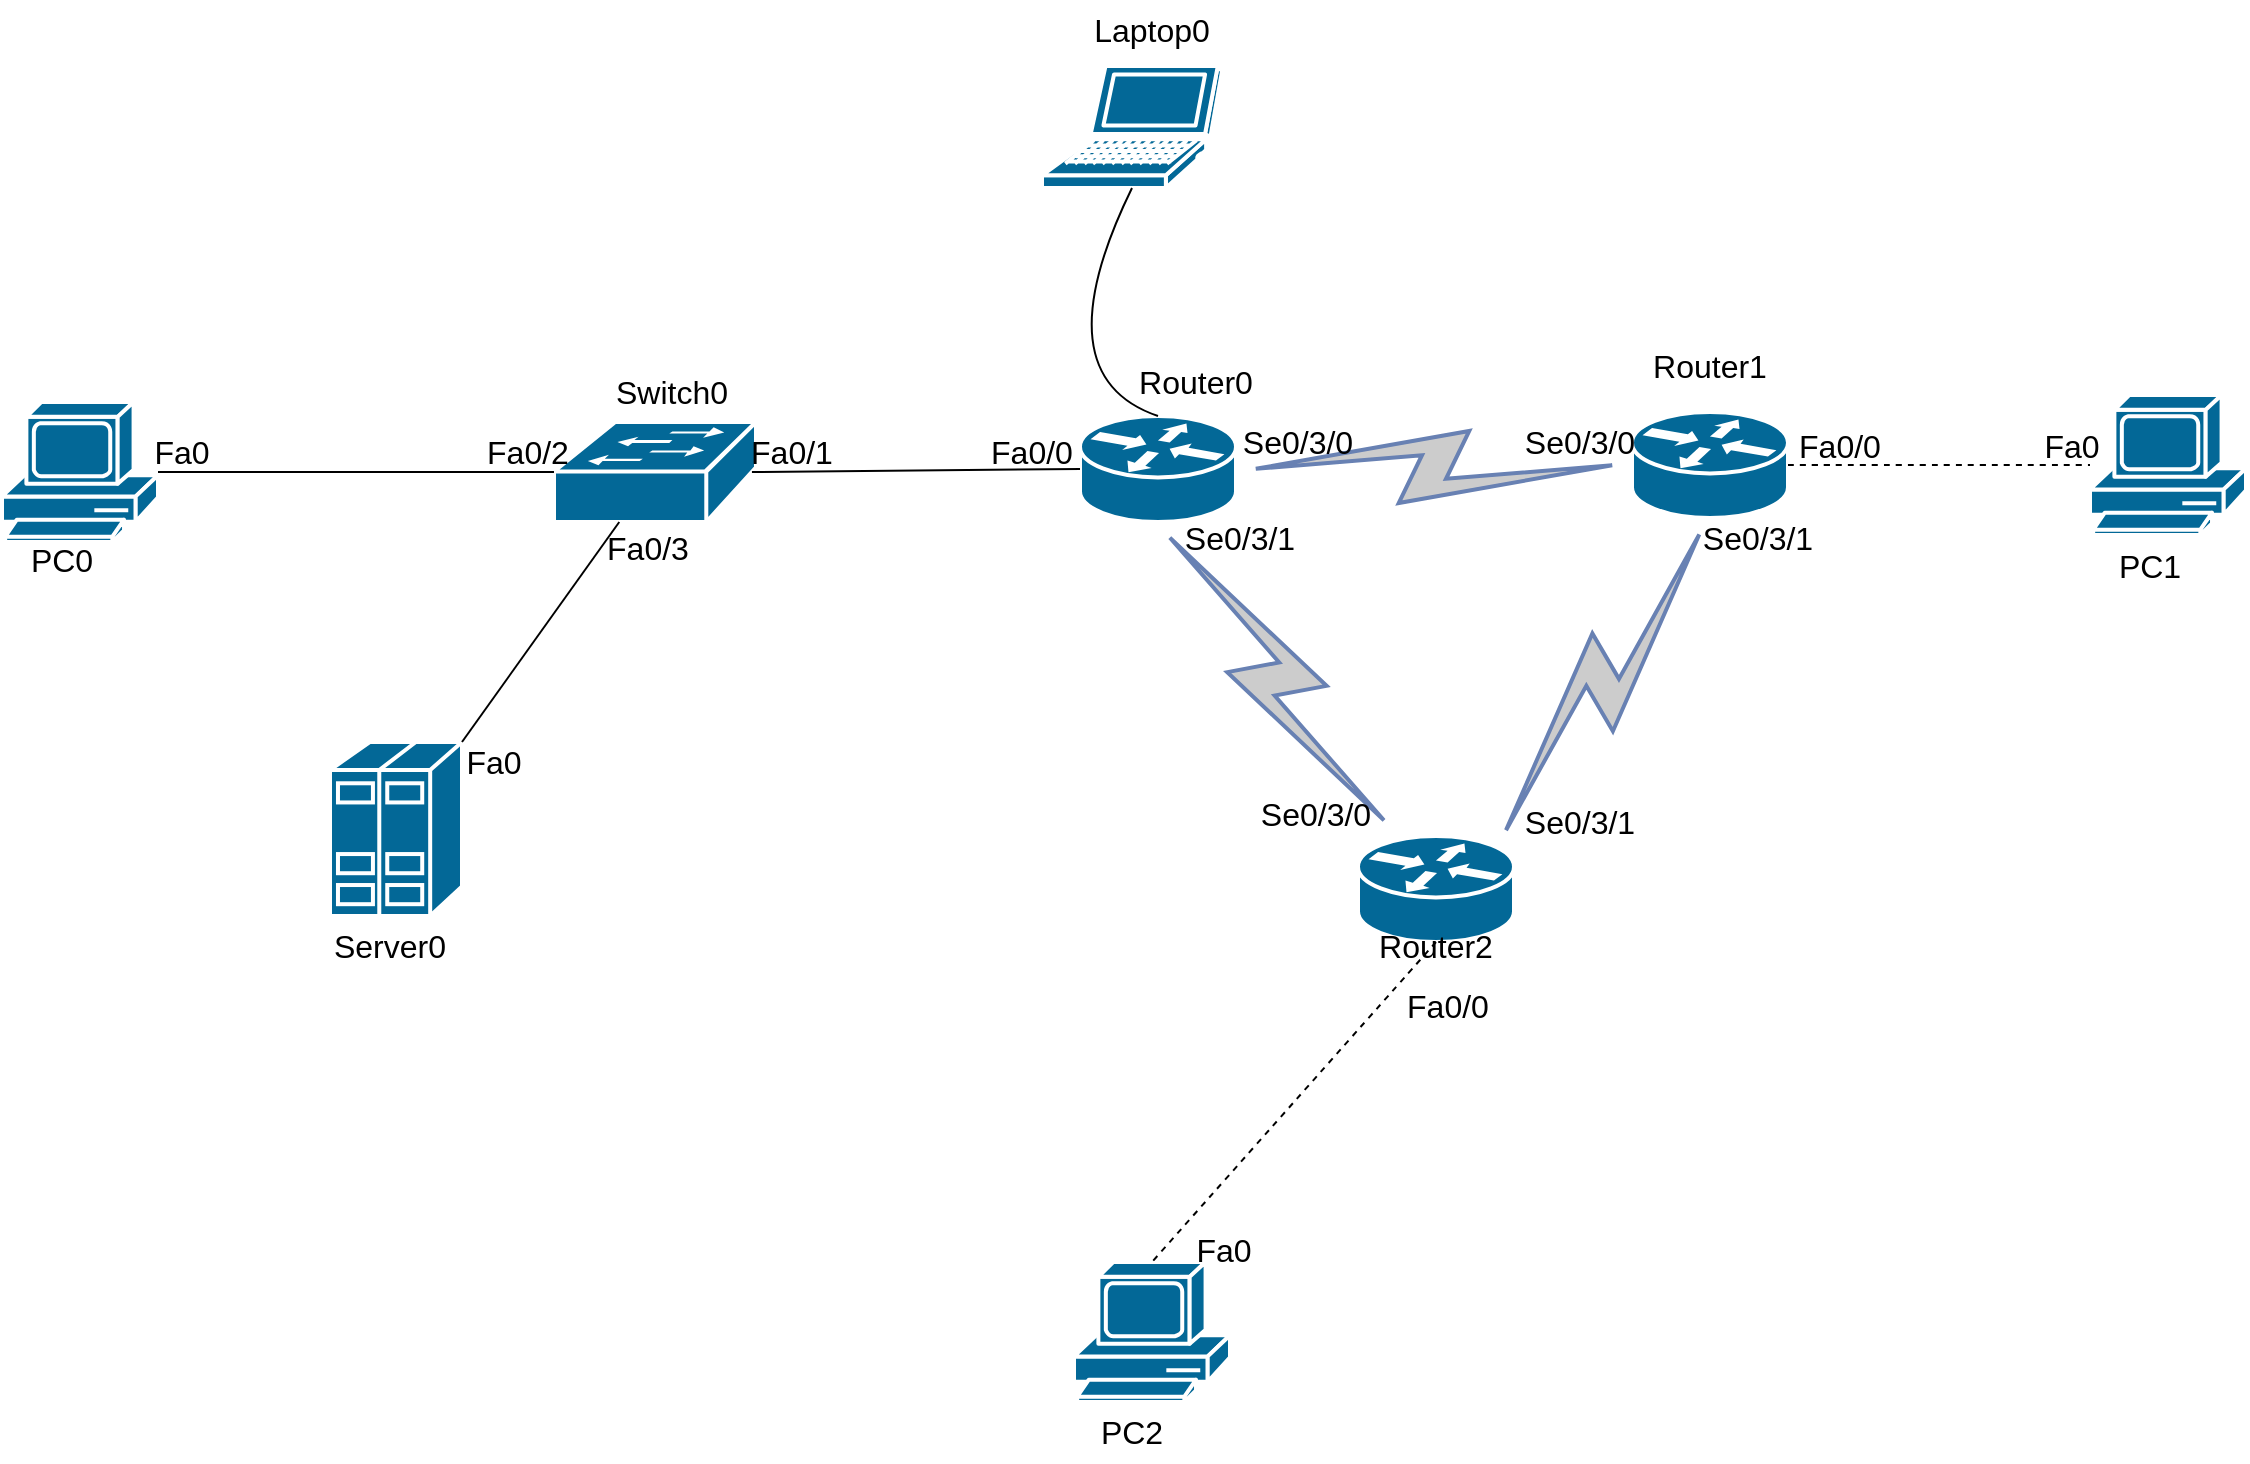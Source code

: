 <mxfile version="26.0.11">
  <diagram name="페이지-1" id="kdvOSv1u4ipNzLo9T3je">
    <mxGraphModel dx="1890" dy="981" grid="0" gridSize="10" guides="1" tooltips="1" connect="1" arrows="1" fold="1" page="0" pageScale="1" pageWidth="827" pageHeight="1169" math="0" shadow="0">
      <root>
        <mxCell id="0" />
        <mxCell id="1" parent="0" />
        <mxCell id="SoBNlFSqUFT2dmmgbRlF-4" value="" style="shape=mxgraph.cisco.servers.standard_host;sketch=0;html=1;pointerEvents=1;dashed=0;fillColor=#036897;strokeColor=#ffffff;strokeWidth=2;verticalLabelPosition=bottom;verticalAlign=top;align=center;outlineConnect=0;" parent="1" vertex="1">
          <mxGeometry x="-256" y="767" width="66" height="87" as="geometry" />
        </mxCell>
        <mxCell id="SoBNlFSqUFT2dmmgbRlF-6" value="" style="shape=mxgraph.cisco.computers_and_peripherals.pc;sketch=0;html=1;pointerEvents=1;dashed=0;fillColor=#036897;strokeColor=#ffffff;strokeWidth=2;verticalLabelPosition=bottom;verticalAlign=top;align=center;outlineConnect=0;" parent="1" vertex="1">
          <mxGeometry x="-420" y="597" width="78" height="70" as="geometry" />
        </mxCell>
        <mxCell id="SoBNlFSqUFT2dmmgbRlF-7" value="" style="shape=mxgraph.cisco.computers_and_peripherals.pc;sketch=0;html=1;pointerEvents=1;dashed=0;fillColor=#036897;strokeColor=#ffffff;strokeWidth=2;verticalLabelPosition=bottom;verticalAlign=top;align=center;outlineConnect=0;" parent="1" vertex="1">
          <mxGeometry x="116" y="1027" width="78" height="70" as="geometry" />
        </mxCell>
        <mxCell id="SoBNlFSqUFT2dmmgbRlF-8" value="" style="shape=mxgraph.cisco.computers_and_peripherals.pc;sketch=0;html=1;pointerEvents=1;dashed=0;fillColor=#036897;strokeColor=#ffffff;strokeWidth=2;verticalLabelPosition=bottom;verticalAlign=top;align=center;outlineConnect=0;" parent="1" vertex="1">
          <mxGeometry x="624" y="593.5" width="78" height="70" as="geometry" />
        </mxCell>
        <mxCell id="SoBNlFSqUFT2dmmgbRlF-9" value="" style="shape=mxgraph.cisco.routers.router;sketch=0;html=1;pointerEvents=1;dashed=0;fillColor=#036897;strokeColor=#ffffff;strokeWidth=2;verticalLabelPosition=bottom;verticalAlign=top;align=center;outlineConnect=0;" parent="1" vertex="1">
          <mxGeometry x="119" y="604" width="78" height="53" as="geometry" />
        </mxCell>
        <mxCell id="SoBNlFSqUFT2dmmgbRlF-10" value="" style="shape=mxgraph.cisco.routers.router;sketch=0;html=1;pointerEvents=1;dashed=0;fillColor=#036897;strokeColor=#ffffff;strokeWidth=2;verticalLabelPosition=bottom;verticalAlign=top;align=center;outlineConnect=0;" parent="1" vertex="1">
          <mxGeometry x="395" y="602" width="78" height="53" as="geometry" />
        </mxCell>
        <mxCell id="SoBNlFSqUFT2dmmgbRlF-11" value="" style="shape=mxgraph.cisco.routers.router;sketch=0;html=1;pointerEvents=1;dashed=0;fillColor=#036897;strokeColor=#ffffff;strokeWidth=2;verticalLabelPosition=bottom;verticalAlign=top;align=center;outlineConnect=0;" parent="1" vertex="1">
          <mxGeometry x="258" y="814" width="78" height="53" as="geometry" />
        </mxCell>
        <mxCell id="SoBNlFSqUFT2dmmgbRlF-12" value="" style="shape=mxgraph.cisco.computers_and_peripherals.laptop;sketch=0;html=1;pointerEvents=1;dashed=0;fillColor=#036897;strokeColor=#ffffff;strokeWidth=2;verticalLabelPosition=bottom;verticalAlign=top;align=center;outlineConnect=0;" parent="1" vertex="1">
          <mxGeometry x="100" y="429" width="90" height="61" as="geometry" />
        </mxCell>
        <mxCell id="SoBNlFSqUFT2dmmgbRlF-13" value="" style="shape=mxgraph.cisco.switches.workgroup_switch;sketch=0;html=1;pointerEvents=1;dashed=0;fillColor=#036897;strokeColor=#ffffff;strokeWidth=2;verticalLabelPosition=bottom;verticalAlign=top;align=center;outlineConnect=0;" parent="1" vertex="1">
          <mxGeometry x="-144" y="607" width="101" height="50" as="geometry" />
        </mxCell>
        <mxCell id="SoBNlFSqUFT2dmmgbRlF-27" value="" style="endArrow=none;html=1;rounded=0;fontSize=12;startSize=8;endSize=8;curved=1;entryX=0;entryY=0.5;entryDx=0;entryDy=0;entryPerimeter=0;" parent="1" edge="1" target="SoBNlFSqUFT2dmmgbRlF-13" source="SoBNlFSqUFT2dmmgbRlF-6">
          <mxGeometry width="50" height="50" relative="1" as="geometry">
            <mxPoint x="-154" y="639" as="sourcePoint" />
            <mxPoint x="-59" y="639" as="targetPoint" />
          </mxGeometry>
        </mxCell>
        <mxCell id="SoBNlFSqUFT2dmmgbRlF-28" value="" style="endArrow=none;html=1;rounded=0;fontSize=12;startSize=8;endSize=8;curved=1;exitX=0.98;exitY=0.5;exitDx=0;exitDy=0;exitPerimeter=0;entryX=0;entryY=0.5;entryDx=0;entryDy=0;entryPerimeter=0;" parent="1" source="SoBNlFSqUFT2dmmgbRlF-13" target="SoBNlFSqUFT2dmmgbRlF-9" edge="1">
          <mxGeometry width="50" height="50" relative="1" as="geometry">
            <mxPoint x="74" y="702" as="sourcePoint" />
            <mxPoint x="169" y="702" as="targetPoint" />
          </mxGeometry>
        </mxCell>
        <mxCell id="SoBNlFSqUFT2dmmgbRlF-29" value="" style="endArrow=none;html=1;rounded=0;fontSize=12;startSize=8;endSize=8;curved=1;exitX=1;exitY=0;exitDx=0;exitDy=0;exitPerimeter=0;" parent="1" source="SoBNlFSqUFT2dmmgbRlF-4" target="SoBNlFSqUFT2dmmgbRlF-13" edge="1">
          <mxGeometry width="50" height="50" relative="1" as="geometry">
            <mxPoint x="-77" y="721" as="sourcePoint" />
            <mxPoint x="18" y="721" as="targetPoint" />
          </mxGeometry>
        </mxCell>
        <mxCell id="jjETDJKS-YE9c8RTnBO9-9" value="" style="html=1;outlineConnect=0;fillColor=#CCCCCC;strokeColor=#6881B3;gradientColor=none;gradientDirection=north;strokeWidth=2;shape=mxgraph.networks.comm_link_edge;html=1;rounded=0;fontSize=12;startSize=8;endSize=8;curved=1;exitX=1;exitY=0.5;exitDx=0;exitDy=0;exitPerimeter=0;entryX=0;entryY=0.5;entryDx=0;entryDy=0;entryPerimeter=0;" edge="1" parent="1" source="SoBNlFSqUFT2dmmgbRlF-9" target="SoBNlFSqUFT2dmmgbRlF-10">
          <mxGeometry width="100" height="100" relative="1" as="geometry">
            <mxPoint x="183" y="642" as="sourcePoint" />
            <mxPoint x="283" y="542" as="targetPoint" />
          </mxGeometry>
        </mxCell>
        <mxCell id="jjETDJKS-YE9c8RTnBO9-10" value="" style="html=1;outlineConnect=0;fillColor=#CCCCCC;strokeColor=#6881B3;gradientColor=none;gradientDirection=north;strokeWidth=2;shape=mxgraph.networks.comm_link_edge;html=1;rounded=0;fontSize=12;startSize=8;endSize=8;curved=1;exitX=0.88;exitY=0.1;exitDx=0;exitDy=0;exitPerimeter=0;entryX=0.5;entryY=1;entryDx=0;entryDy=0;entryPerimeter=0;" edge="1" parent="1" source="SoBNlFSqUFT2dmmgbRlF-11" target="SoBNlFSqUFT2dmmgbRlF-10">
          <mxGeometry width="100" height="100" relative="1" as="geometry">
            <mxPoint x="267" y="723" as="sourcePoint" />
            <mxPoint x="389" y="714" as="targetPoint" />
          </mxGeometry>
        </mxCell>
        <mxCell id="jjETDJKS-YE9c8RTnBO9-11" value="" style="html=1;outlineConnect=0;fillColor=#CCCCCC;strokeColor=#6881B3;gradientColor=none;gradientDirection=north;strokeWidth=2;shape=mxgraph.networks.comm_link_edge;html=1;rounded=0;fontSize=12;startSize=8;endSize=8;curved=1;exitX=0.5;exitY=1;exitDx=0;exitDy=0;exitPerimeter=0;" edge="1" parent="1" source="SoBNlFSqUFT2dmmgbRlF-9" target="SoBNlFSqUFT2dmmgbRlF-11">
          <mxGeometry width="100" height="100" relative="1" as="geometry">
            <mxPoint x="127" y="743" as="sourcePoint" />
            <mxPoint x="249" y="734" as="targetPoint" />
          </mxGeometry>
        </mxCell>
        <mxCell id="jjETDJKS-YE9c8RTnBO9-12" value="" style="endArrow=none;html=1;rounded=0;fontSize=12;startSize=8;endSize=8;curved=1;exitX=0.5;exitY=0;exitDx=0;exitDy=0;exitPerimeter=0;entryX=0.5;entryY=1;entryDx=0;entryDy=0;entryPerimeter=0;" edge="1" parent="1" source="SoBNlFSqUFT2dmmgbRlF-9" target="SoBNlFSqUFT2dmmgbRlF-12">
          <mxGeometry width="50" height="50" relative="1" as="geometry">
            <mxPoint x="203" y="672" as="sourcePoint" />
            <mxPoint x="253" y="622" as="targetPoint" />
            <Array as="points">
              <mxPoint x="99" y="584" />
            </Array>
          </mxGeometry>
        </mxCell>
        <mxCell id="jjETDJKS-YE9c8RTnBO9-15" value="" style="endArrow=none;dashed=1;html=1;rounded=0;fontSize=12;startSize=8;endSize=8;curved=1;exitX=1;exitY=0.5;exitDx=0;exitDy=0;exitPerimeter=0;" edge="1" parent="1" source="SoBNlFSqUFT2dmmgbRlF-10" target="SoBNlFSqUFT2dmmgbRlF-8">
          <mxGeometry width="50" height="50" relative="1" as="geometry">
            <mxPoint x="352" y="601" as="sourcePoint" />
            <mxPoint x="402" y="551" as="targetPoint" />
          </mxGeometry>
        </mxCell>
        <mxCell id="jjETDJKS-YE9c8RTnBO9-16" value="" style="endArrow=none;dashed=1;html=1;rounded=0;fontSize=12;startSize=8;endSize=8;curved=1;exitX=0.5;exitY=1;exitDx=0;exitDy=0;exitPerimeter=0;entryX=0.5;entryY=0;entryDx=0;entryDy=0;entryPerimeter=0;" edge="1" parent="1" source="SoBNlFSqUFT2dmmgbRlF-11" target="SoBNlFSqUFT2dmmgbRlF-7">
          <mxGeometry width="50" height="50" relative="1" as="geometry">
            <mxPoint x="404" y="640" as="sourcePoint" />
            <mxPoint x="447" y="639" as="targetPoint" />
          </mxGeometry>
        </mxCell>
        <mxCell id="jjETDJKS-YE9c8RTnBO9-17" value="Laptop0" style="text;strokeColor=none;fillColor=none;html=1;align=center;verticalAlign=middle;whiteSpace=wrap;rounded=0;fontSize=16;" vertex="1" parent="1">
          <mxGeometry x="125" y="396" width="60" height="30" as="geometry" />
        </mxCell>
        <mxCell id="jjETDJKS-YE9c8RTnBO9-25" value="PC1" style="text;strokeColor=none;fillColor=none;html=1;align=center;verticalAlign=middle;whiteSpace=wrap;rounded=0;fontSize=16;" vertex="1" parent="1">
          <mxGeometry x="624" y="663.5" width="60" height="30" as="geometry" />
        </mxCell>
        <mxCell id="jjETDJKS-YE9c8RTnBO9-26" value="PC2" style="text;strokeColor=none;fillColor=none;html=1;align=center;verticalAlign=middle;whiteSpace=wrap;rounded=0;fontSize=16;" vertex="1" parent="1">
          <mxGeometry x="115" y="1097" width="60" height="30" as="geometry" />
        </mxCell>
        <mxCell id="jjETDJKS-YE9c8RTnBO9-27" value="Server0" style="text;strokeColor=none;fillColor=none;html=1;align=center;verticalAlign=middle;whiteSpace=wrap;rounded=0;fontSize=16;" vertex="1" parent="1">
          <mxGeometry x="-256" y="854" width="60" height="30" as="geometry" />
        </mxCell>
        <mxCell id="jjETDJKS-YE9c8RTnBO9-28" value="PC0" style="text;strokeColor=none;fillColor=none;html=1;align=center;verticalAlign=middle;whiteSpace=wrap;rounded=0;fontSize=16;" vertex="1" parent="1">
          <mxGeometry x="-420" y="661" width="60" height="30" as="geometry" />
        </mxCell>
        <mxCell id="jjETDJKS-YE9c8RTnBO9-32" value="Router0" style="text;strokeColor=none;fillColor=none;html=1;align=center;verticalAlign=middle;whiteSpace=wrap;rounded=0;fontSize=16;" vertex="1" parent="1">
          <mxGeometry x="147" y="572" width="60" height="30" as="geometry" />
        </mxCell>
        <mxCell id="jjETDJKS-YE9c8RTnBO9-33" value="Router2" style="text;strokeColor=none;fillColor=none;html=1;align=center;verticalAlign=middle;whiteSpace=wrap;rounded=0;fontSize=16;" vertex="1" parent="1">
          <mxGeometry x="267" y="854" width="60" height="30" as="geometry" />
        </mxCell>
        <mxCell id="jjETDJKS-YE9c8RTnBO9-34" value="Router1" style="text;strokeColor=none;fillColor=none;html=1;align=center;verticalAlign=middle;whiteSpace=wrap;rounded=0;fontSize=16;" vertex="1" parent="1">
          <mxGeometry x="404" y="563.5" width="60" height="30" as="geometry" />
        </mxCell>
        <mxCell id="jjETDJKS-YE9c8RTnBO9-36" value="Se0/3/1" style="text;strokeColor=none;fillColor=none;html=1;align=center;verticalAlign=middle;whiteSpace=wrap;rounded=0;fontSize=16;" vertex="1" parent="1">
          <mxGeometry x="339" y="792" width="60" height="30" as="geometry" />
        </mxCell>
        <mxCell id="jjETDJKS-YE9c8RTnBO9-37" value="Se0/3/0" style="text;strokeColor=none;fillColor=none;html=1;align=center;verticalAlign=middle;whiteSpace=wrap;rounded=0;fontSize=16;" vertex="1" parent="1">
          <mxGeometry x="207" y="788" width="60" height="30" as="geometry" />
        </mxCell>
        <mxCell id="jjETDJKS-YE9c8RTnBO9-38" value="Se0/3/1" style="text;strokeColor=none;fillColor=none;html=1;align=center;verticalAlign=middle;whiteSpace=wrap;rounded=0;fontSize=16;" vertex="1" parent="1">
          <mxGeometry x="169" y="650" width="60" height="30" as="geometry" />
        </mxCell>
        <mxCell id="jjETDJKS-YE9c8RTnBO9-39" value="Se0/3/0" style="text;strokeColor=none;fillColor=none;html=1;align=center;verticalAlign=middle;whiteSpace=wrap;rounded=0;fontSize=16;" vertex="1" parent="1">
          <mxGeometry x="198" y="602" width="60" height="30" as="geometry" />
        </mxCell>
        <mxCell id="jjETDJKS-YE9c8RTnBO9-40" value="Se0/3/0" style="text;strokeColor=none;fillColor=none;html=1;align=center;verticalAlign=middle;whiteSpace=wrap;rounded=0;fontSize=16;" vertex="1" parent="1">
          <mxGeometry x="339" y="602" width="60" height="30" as="geometry" />
        </mxCell>
        <mxCell id="jjETDJKS-YE9c8RTnBO9-41" value="Se0/3/1" style="text;strokeColor=none;fillColor=none;html=1;align=center;verticalAlign=middle;whiteSpace=wrap;rounded=0;fontSize=16;" vertex="1" parent="1">
          <mxGeometry x="428" y="650" width="60" height="30" as="geometry" />
        </mxCell>
        <mxCell id="jjETDJKS-YE9c8RTnBO9-42" value="Fa0/0" style="text;strokeColor=none;fillColor=none;html=1;align=center;verticalAlign=middle;whiteSpace=wrap;rounded=0;fontSize=16;" vertex="1" parent="1">
          <mxGeometry x="469" y="604" width="60" height="30" as="geometry" />
        </mxCell>
        <mxCell id="jjETDJKS-YE9c8RTnBO9-43" value="Fa0" style="text;strokeColor=none;fillColor=none;html=1;align=center;verticalAlign=middle;whiteSpace=wrap;rounded=0;fontSize=16;" vertex="1" parent="1">
          <mxGeometry x="585" y="604" width="60" height="30" as="geometry" />
        </mxCell>
        <mxCell id="jjETDJKS-YE9c8RTnBO9-44" value="Fa0/1" style="text;strokeColor=none;fillColor=none;html=1;align=center;verticalAlign=middle;whiteSpace=wrap;rounded=0;fontSize=16;" vertex="1" parent="1">
          <mxGeometry x="-55" y="607" width="60" height="30" as="geometry" />
        </mxCell>
        <mxCell id="jjETDJKS-YE9c8RTnBO9-45" value="Fa0/0" style="text;strokeColor=none;fillColor=none;html=1;align=center;verticalAlign=middle;whiteSpace=wrap;rounded=0;fontSize=16;" vertex="1" parent="1">
          <mxGeometry x="65" y="607" width="60" height="30" as="geometry" />
        </mxCell>
        <mxCell id="jjETDJKS-YE9c8RTnBO9-46" value="Fa0/2" style="text;strokeColor=none;fillColor=none;html=1;align=center;verticalAlign=middle;whiteSpace=wrap;rounded=0;fontSize=16;" vertex="1" parent="1">
          <mxGeometry x="-187" y="607" width="60" height="30" as="geometry" />
        </mxCell>
        <mxCell id="jjETDJKS-YE9c8RTnBO9-47" value="Fa0" style="text;strokeColor=none;fillColor=none;html=1;align=center;verticalAlign=middle;whiteSpace=wrap;rounded=0;fontSize=16;" vertex="1" parent="1">
          <mxGeometry x="-204" y="762" width="60" height="30" as="geometry" />
        </mxCell>
        <mxCell id="jjETDJKS-YE9c8RTnBO9-48" value="Fa0/3" style="text;strokeColor=none;fillColor=none;html=1;align=center;verticalAlign=middle;whiteSpace=wrap;rounded=0;fontSize=16;" vertex="1" parent="1">
          <mxGeometry x="-127" y="655" width="60" height="30" as="geometry" />
        </mxCell>
        <mxCell id="jjETDJKS-YE9c8RTnBO9-49" value="Fa0" style="text;strokeColor=none;fillColor=none;html=1;align=center;verticalAlign=middle;whiteSpace=wrap;rounded=0;fontSize=16;" vertex="1" parent="1">
          <mxGeometry x="-360" y="607" width="60" height="30" as="geometry" />
        </mxCell>
        <mxCell id="jjETDJKS-YE9c8RTnBO9-53" value="Fa0" style="text;strokeColor=none;fillColor=none;html=1;align=center;verticalAlign=middle;whiteSpace=wrap;rounded=0;fontSize=16;" vertex="1" parent="1">
          <mxGeometry x="161" y="1006" width="60" height="30" as="geometry" />
        </mxCell>
        <mxCell id="jjETDJKS-YE9c8RTnBO9-54" value="Fa0/0" style="text;strokeColor=none;fillColor=none;html=1;align=center;verticalAlign=middle;whiteSpace=wrap;rounded=0;fontSize=16;" vertex="1" parent="1">
          <mxGeometry x="273" y="884" width="60" height="30" as="geometry" />
        </mxCell>
        <mxCell id="jjETDJKS-YE9c8RTnBO9-56" value="Switch0" style="text;strokeColor=none;fillColor=none;html=1;align=center;verticalAlign=middle;whiteSpace=wrap;rounded=0;fontSize=16;" vertex="1" parent="1">
          <mxGeometry x="-115" y="577" width="60" height="30" as="geometry" />
        </mxCell>
      </root>
    </mxGraphModel>
  </diagram>
</mxfile>
